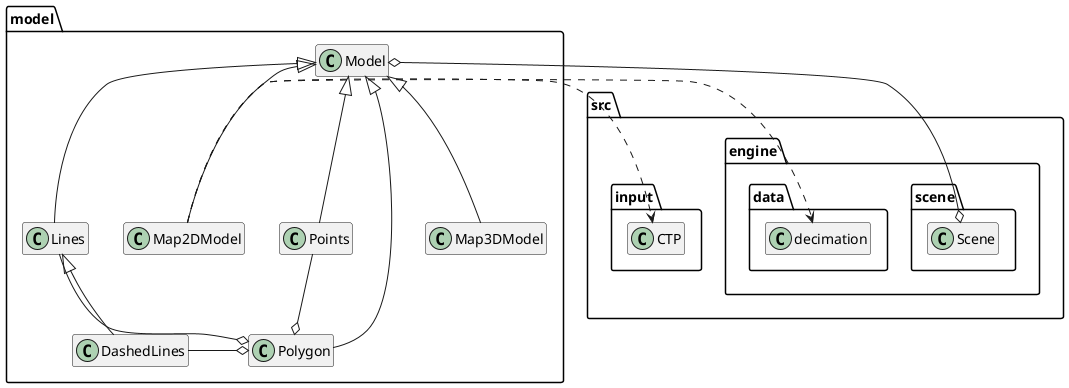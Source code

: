 @startuml

' Template file to use to create the diagrams od the packages.
' Every file must have a sub part called INTERNAL with the internal connections of the package and
' a sub part called EXTERNAL with the external parts.

!startsub INTERNAL

package model {
        class Model
        class Points
        class Map3DModel
        class Map2DModel
        class Lines
        class Polygon
        class DashedLines
    }

Map2DModel -u-|> Model
Map3DModel -u-|> Model
Polygon -u-|> Model
Points -u-|> Model
Lines -u-|> Model
DashedLines -u-|> Lines
Points --o Polygon
Lines --o Polygon
DashedLines -r--o Polygon

!endsub

!if (%false())
    !startsub EXTERNAL
        Model o--o Scene
        Map2DModel .> CTP
        Map2DModel .> decimation
    !endsub
!endif

' Code that will affect only the current diagram
' can be messy since will not be imported
hide members
Model o--o src.engine.scene.Scene
Map2DModel .> src.input.CTP
Map2DModel .> src.engine.data.decimation


@enduml